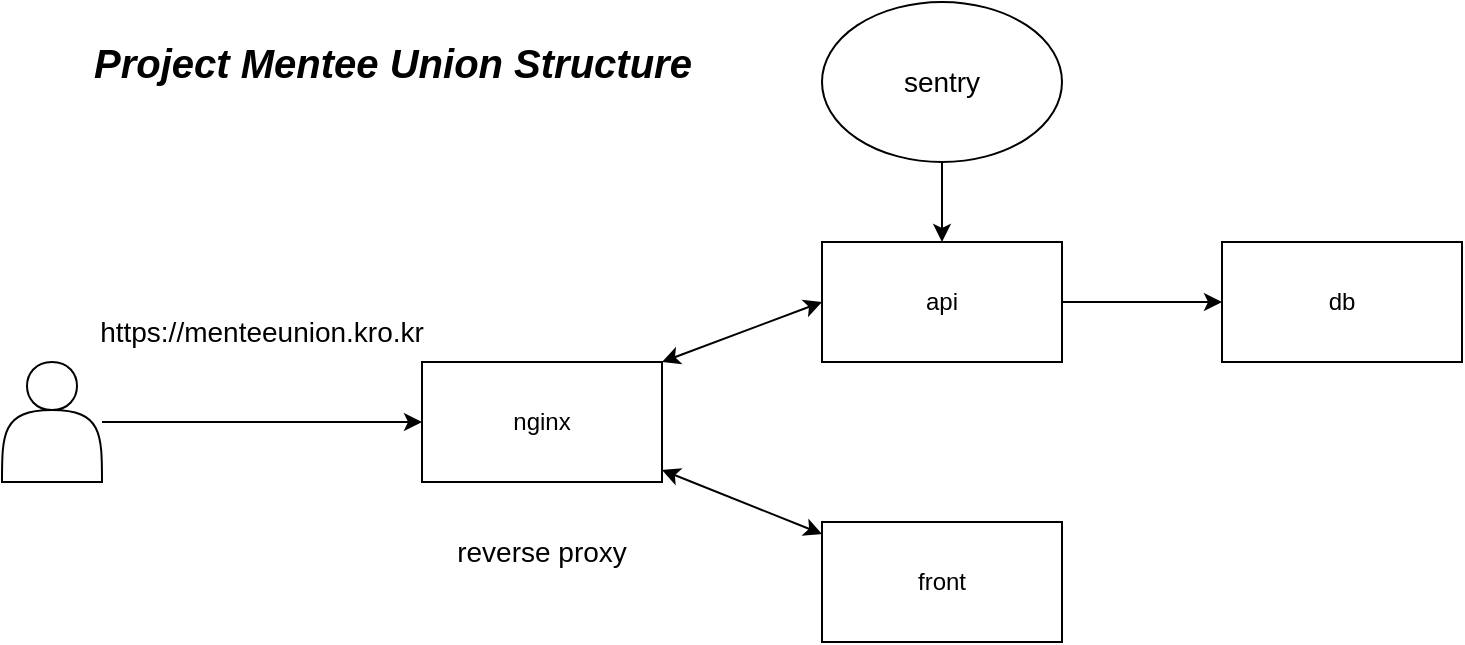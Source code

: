 <mxfile>
    <diagram name="페이지-1" id="UaZniNHsIttSwsKOZA-m">
        <mxGraphModel dx="907" dy="766" grid="1" gridSize="10" guides="1" tooltips="1" connect="1" arrows="1" fold="1" page="1" pageScale="1" pageWidth="827" pageHeight="1169" math="0" shadow="0">
            <root>
                <mxCell id="0"/>
                <mxCell id="1" parent="0"/>
                <mxCell id="8" value="" style="edgeStyle=none;html=1;startArrow=classic;startFill=1;" edge="1" parent="1" source="xpDfus0swXIur9PDIwbl-1" target="3">
                    <mxGeometry relative="1" as="geometry"/>
                </mxCell>
                <mxCell id="20" style="edgeStyle=none;rounded=1;html=1;exitX=1;exitY=0;exitDx=0;exitDy=0;entryX=0;entryY=0.5;entryDx=0;entryDy=0;fontSize=11;startArrow=classic;startFill=1;" edge="1" parent="1" source="xpDfus0swXIur9PDIwbl-1" target="2">
                    <mxGeometry relative="1" as="geometry"/>
                </mxCell>
                <mxCell id="xpDfus0swXIur9PDIwbl-1" value="nginx" style="rounded=0;whiteSpace=wrap;html=1;" parent="1" vertex="1">
                    <mxGeometry x="250" y="360" width="120" height="60" as="geometry"/>
                </mxCell>
                <mxCell id="5" value="" style="edgeStyle=none;html=1;" edge="1" parent="1" source="2" target="4">
                    <mxGeometry relative="1" as="geometry"/>
                </mxCell>
                <mxCell id="2" value="api" style="rounded=0;whiteSpace=wrap;html=1;" vertex="1" parent="1">
                    <mxGeometry x="450" y="300" width="120" height="60" as="geometry"/>
                </mxCell>
                <mxCell id="3" value="front" style="rounded=0;whiteSpace=wrap;html=1;" vertex="1" parent="1">
                    <mxGeometry x="450" y="440" width="120" height="60" as="geometry"/>
                </mxCell>
                <mxCell id="4" value="db" style="rounded=0;whiteSpace=wrap;html=1;" vertex="1" parent="1">
                    <mxGeometry x="650" y="300" width="120" height="60" as="geometry"/>
                </mxCell>
                <mxCell id="11" value="" style="edgeStyle=none;rounded=1;html=1;fontSize=20;startArrow=none;startFill=0;" edge="1" parent="1" source="10" target="xpDfus0swXIur9PDIwbl-1">
                    <mxGeometry relative="1" as="geometry"/>
                </mxCell>
                <mxCell id="10" value="" style="shape=actor;whiteSpace=wrap;html=1;fontSize=20;" vertex="1" parent="1">
                    <mxGeometry x="40" y="360" width="50" height="60" as="geometry"/>
                </mxCell>
                <mxCell id="12" value="&lt;span style=&quot;font-size: 20px; font-style: italic;&quot;&gt;Project Mentee Union Structure&lt;/span&gt;" style="text;strokeColor=none;fillColor=none;html=1;fontSize=24;fontStyle=1;verticalAlign=middle;align=center;" vertex="1" parent="1">
                    <mxGeometry x="60" y="190" width="350" height="40" as="geometry"/>
                </mxCell>
                <mxCell id="13" value="https://menteeunion.kro.kr" style="text;html=1;strokeColor=none;fillColor=none;align=center;verticalAlign=middle;whiteSpace=wrap;rounded=0;fontSize=14;" vertex="1" parent="1">
                    <mxGeometry x="80" y="330" width="180" height="30" as="geometry"/>
                </mxCell>
                <mxCell id="17" value="" style="edgeStyle=none;rounded=1;html=1;fontSize=14;startArrow=none;startFill=0;" edge="1" parent="1" source="16" target="2">
                    <mxGeometry relative="1" as="geometry"/>
                </mxCell>
                <mxCell id="16" value="sentry" style="ellipse;whiteSpace=wrap;html=1;fontSize=14;" vertex="1" parent="1">
                    <mxGeometry x="450" y="180" width="120" height="80" as="geometry"/>
                </mxCell>
                <mxCell id="19" value="reverse proxy" style="text;html=1;strokeColor=none;fillColor=none;align=center;verticalAlign=middle;whiteSpace=wrap;rounded=0;fontSize=14;" vertex="1" parent="1">
                    <mxGeometry x="220" y="440" width="180" height="30" as="geometry"/>
                </mxCell>
            </root>
        </mxGraphModel>
    </diagram>
</mxfile>